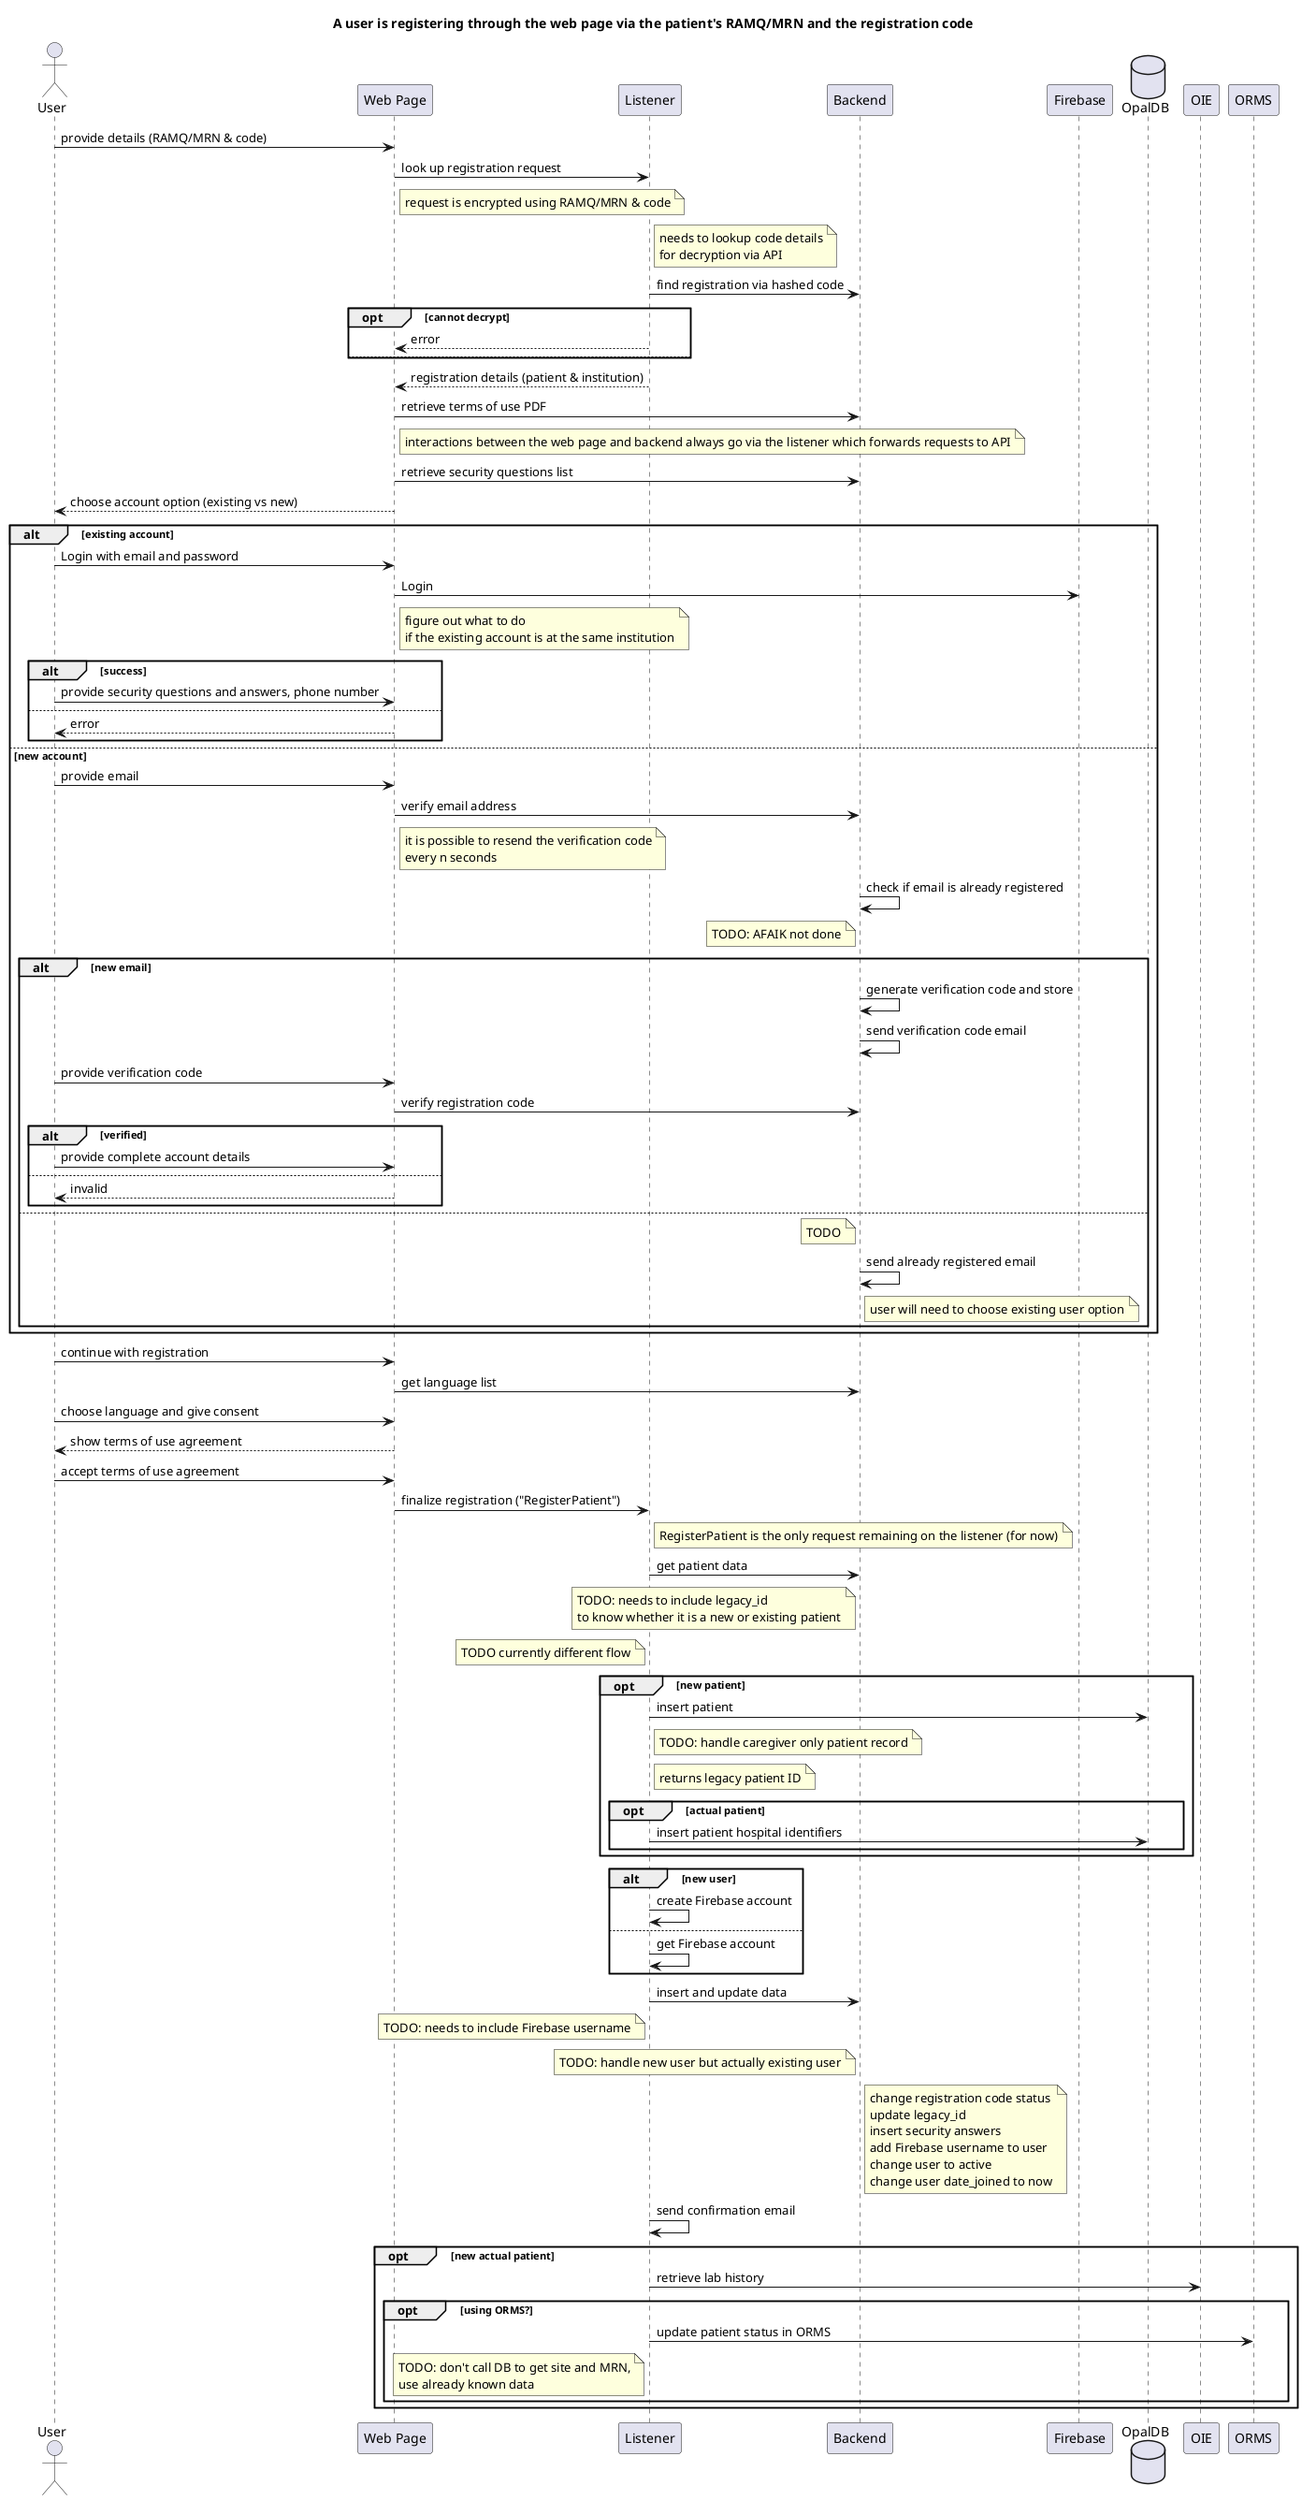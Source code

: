 @startuml sequence

title "A user is registering through the web page via the patient's RAMQ/MRN and the registration code"

actor User
participant FE as "Web Page"
participant BE as "Listener"
participant API as "Backend"
participant Firebase
database ODB as "OpalDB"
participant OIE
participant ORMS

User -> FE: provide details (RAMQ/MRN & code)
FE -> BE: look up registration request
note right of FE: request is encrypted using RAMQ/MRN & code
note right of BE: needs to lookup code details\nfor decryption via API
BE -> API: find registration via hashed code

opt cannot decrypt
    BE --> FE: error
else
end

BE --> FE: registration details (patient & institution)
FE -> API: retrieve terms of use PDF
note right of FE: interactions between the web page and backend always go via the listener which forwards requests to API
FE -> API: retrieve security questions list
FE --> User: choose account option (existing vs new)

alt existing account
    User -> FE: Login with email and password
    FE -> Firebase: Login
    note right of FE: figure out what to do\nif the existing account is at the same institution
    alt success
        User -> FE: provide security questions and answers, phone number
    else
        FE --> User: error
    end
else new account
    User -> FE: provide email
    FE -> API: verify email address
    note right of FE: it is possible to resend the verification code\nevery n seconds
    API -> API: check if email is already registered
    note left of API: TODO: AFAIK not done
    alt new email
        API -> API: generate verification code and store
        API -> API: send verification code email
        User -> FE: provide verification code
        FE -> API: verify registration code

        alt verified
            User -> FE: provide complete account details
        else
            FE --> User: invalid
        end
    else
        note left of API: TODO
        API -> API: send already registered email
        note right of API: user will need to choose existing user option
    end
end

User -> FE: continue with registration
FE -> API: get language list
User -> FE: choose language and give consent
FE --> User: show terms of use agreement
User -> FE: accept terms of use agreement
FE -> BE: finalize registration ("RegisterPatient")
note right of BE: RegisterPatient is the only request remaining on the listener (for now)
BE -> API: get patient data
note left of API: TODO: needs to include legacy_id\nto know whether it is a new or existing patient

note left of BE: TODO currently different flow
opt new patient
    BE -> ODB: insert patient
    note right of BE: TODO: handle caregiver only patient record
    note right of BE: returns legacy patient ID
    opt actual patient
        BE -> ODB: insert patient hospital identifiers
    end
end

alt new user
    BE -> BE: create Firebase account
else
    BE -> BE: get Firebase account
end

BE -> API: insert and update data
note left of BE: TODO: needs to include Firebase username
note left of API: TODO: handle new user but actually existing user
note right of API: change registration code status\nupdate legacy_id\ninsert security answers\nadd Firebase username to user\nchange user to active\nchange user date_joined to now

BE -> BE: send confirmation email

opt new actual patient
    BE -> OIE: retrieve lab history
    opt using ORMS?
        BE -> ORMS: update patient status in ORMS
        note left of BE: TODO: don't call DB to get site and MRN,\nuse already known data
    end
end

@enduml
